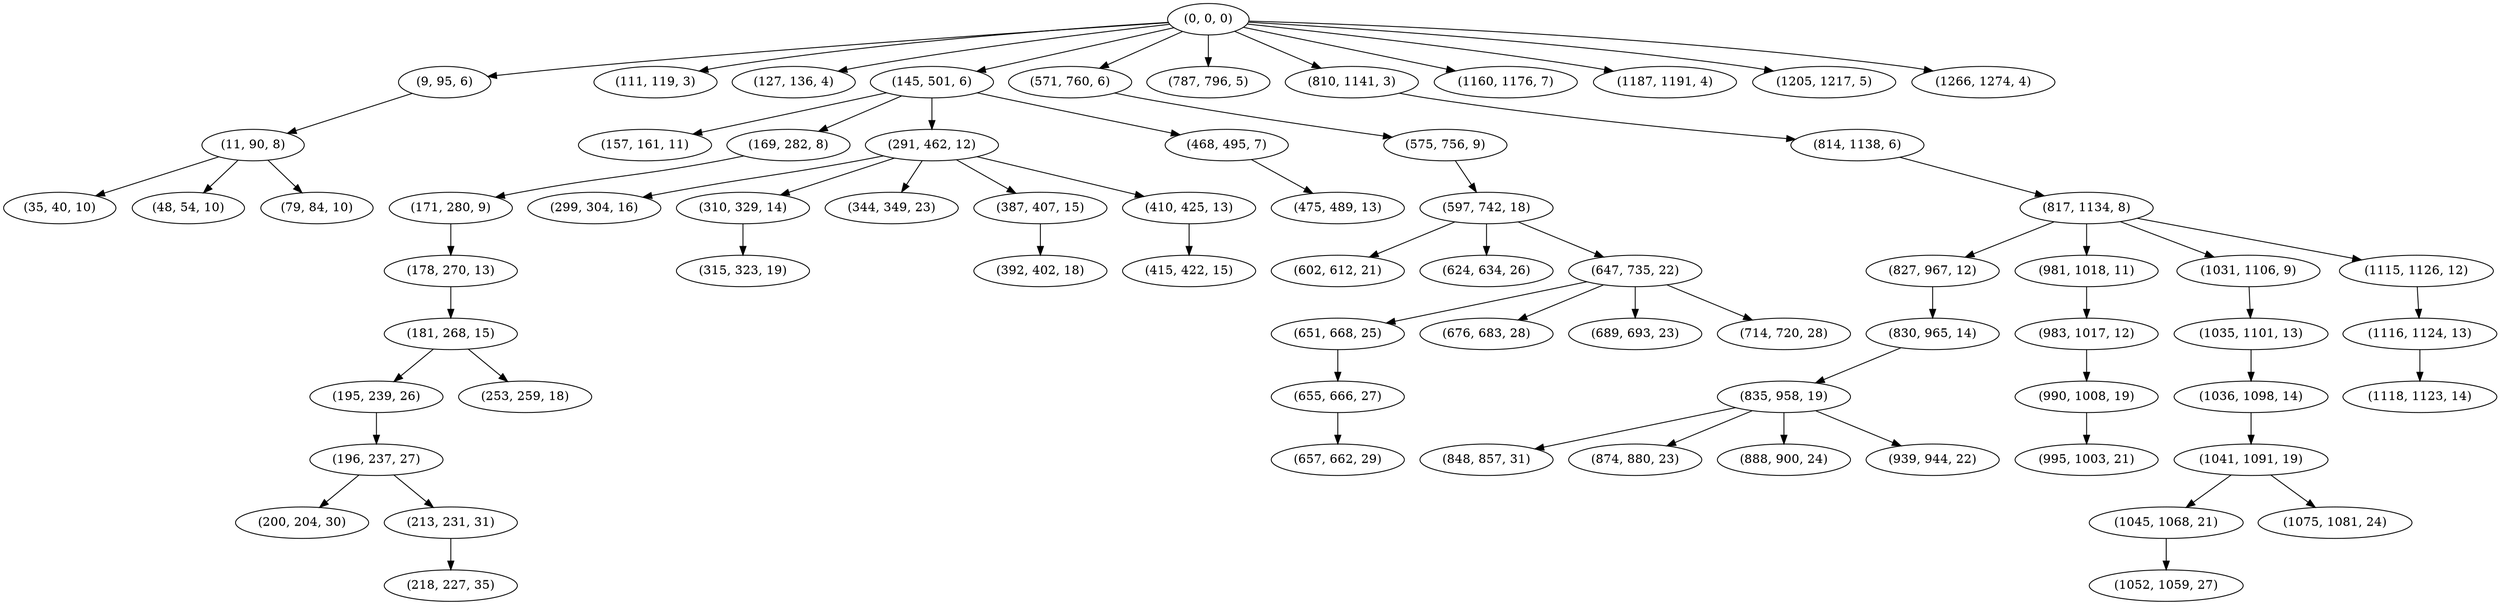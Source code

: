 digraph tree {
    "(0, 0, 0)";
    "(9, 95, 6)";
    "(11, 90, 8)";
    "(35, 40, 10)";
    "(48, 54, 10)";
    "(79, 84, 10)";
    "(111, 119, 3)";
    "(127, 136, 4)";
    "(145, 501, 6)";
    "(157, 161, 11)";
    "(169, 282, 8)";
    "(171, 280, 9)";
    "(178, 270, 13)";
    "(181, 268, 15)";
    "(195, 239, 26)";
    "(196, 237, 27)";
    "(200, 204, 30)";
    "(213, 231, 31)";
    "(218, 227, 35)";
    "(253, 259, 18)";
    "(291, 462, 12)";
    "(299, 304, 16)";
    "(310, 329, 14)";
    "(315, 323, 19)";
    "(344, 349, 23)";
    "(387, 407, 15)";
    "(392, 402, 18)";
    "(410, 425, 13)";
    "(415, 422, 15)";
    "(468, 495, 7)";
    "(475, 489, 13)";
    "(571, 760, 6)";
    "(575, 756, 9)";
    "(597, 742, 18)";
    "(602, 612, 21)";
    "(624, 634, 26)";
    "(647, 735, 22)";
    "(651, 668, 25)";
    "(655, 666, 27)";
    "(657, 662, 29)";
    "(676, 683, 28)";
    "(689, 693, 23)";
    "(714, 720, 28)";
    "(787, 796, 5)";
    "(810, 1141, 3)";
    "(814, 1138, 6)";
    "(817, 1134, 8)";
    "(827, 967, 12)";
    "(830, 965, 14)";
    "(835, 958, 19)";
    "(848, 857, 31)";
    "(874, 880, 23)";
    "(888, 900, 24)";
    "(939, 944, 22)";
    "(981, 1018, 11)";
    "(983, 1017, 12)";
    "(990, 1008, 19)";
    "(995, 1003, 21)";
    "(1031, 1106, 9)";
    "(1035, 1101, 13)";
    "(1036, 1098, 14)";
    "(1041, 1091, 19)";
    "(1045, 1068, 21)";
    "(1052, 1059, 27)";
    "(1075, 1081, 24)";
    "(1115, 1126, 12)";
    "(1116, 1124, 13)";
    "(1118, 1123, 14)";
    "(1160, 1176, 7)";
    "(1187, 1191, 4)";
    "(1205, 1217, 5)";
    "(1266, 1274, 4)";
    "(0, 0, 0)" -> "(9, 95, 6)";
    "(0, 0, 0)" -> "(111, 119, 3)";
    "(0, 0, 0)" -> "(127, 136, 4)";
    "(0, 0, 0)" -> "(145, 501, 6)";
    "(0, 0, 0)" -> "(571, 760, 6)";
    "(0, 0, 0)" -> "(787, 796, 5)";
    "(0, 0, 0)" -> "(810, 1141, 3)";
    "(0, 0, 0)" -> "(1160, 1176, 7)";
    "(0, 0, 0)" -> "(1187, 1191, 4)";
    "(0, 0, 0)" -> "(1205, 1217, 5)";
    "(0, 0, 0)" -> "(1266, 1274, 4)";
    "(9, 95, 6)" -> "(11, 90, 8)";
    "(11, 90, 8)" -> "(35, 40, 10)";
    "(11, 90, 8)" -> "(48, 54, 10)";
    "(11, 90, 8)" -> "(79, 84, 10)";
    "(145, 501, 6)" -> "(157, 161, 11)";
    "(145, 501, 6)" -> "(169, 282, 8)";
    "(145, 501, 6)" -> "(291, 462, 12)";
    "(145, 501, 6)" -> "(468, 495, 7)";
    "(169, 282, 8)" -> "(171, 280, 9)";
    "(171, 280, 9)" -> "(178, 270, 13)";
    "(178, 270, 13)" -> "(181, 268, 15)";
    "(181, 268, 15)" -> "(195, 239, 26)";
    "(181, 268, 15)" -> "(253, 259, 18)";
    "(195, 239, 26)" -> "(196, 237, 27)";
    "(196, 237, 27)" -> "(200, 204, 30)";
    "(196, 237, 27)" -> "(213, 231, 31)";
    "(213, 231, 31)" -> "(218, 227, 35)";
    "(291, 462, 12)" -> "(299, 304, 16)";
    "(291, 462, 12)" -> "(310, 329, 14)";
    "(291, 462, 12)" -> "(344, 349, 23)";
    "(291, 462, 12)" -> "(387, 407, 15)";
    "(291, 462, 12)" -> "(410, 425, 13)";
    "(310, 329, 14)" -> "(315, 323, 19)";
    "(387, 407, 15)" -> "(392, 402, 18)";
    "(410, 425, 13)" -> "(415, 422, 15)";
    "(468, 495, 7)" -> "(475, 489, 13)";
    "(571, 760, 6)" -> "(575, 756, 9)";
    "(575, 756, 9)" -> "(597, 742, 18)";
    "(597, 742, 18)" -> "(602, 612, 21)";
    "(597, 742, 18)" -> "(624, 634, 26)";
    "(597, 742, 18)" -> "(647, 735, 22)";
    "(647, 735, 22)" -> "(651, 668, 25)";
    "(647, 735, 22)" -> "(676, 683, 28)";
    "(647, 735, 22)" -> "(689, 693, 23)";
    "(647, 735, 22)" -> "(714, 720, 28)";
    "(651, 668, 25)" -> "(655, 666, 27)";
    "(655, 666, 27)" -> "(657, 662, 29)";
    "(810, 1141, 3)" -> "(814, 1138, 6)";
    "(814, 1138, 6)" -> "(817, 1134, 8)";
    "(817, 1134, 8)" -> "(827, 967, 12)";
    "(817, 1134, 8)" -> "(981, 1018, 11)";
    "(817, 1134, 8)" -> "(1031, 1106, 9)";
    "(817, 1134, 8)" -> "(1115, 1126, 12)";
    "(827, 967, 12)" -> "(830, 965, 14)";
    "(830, 965, 14)" -> "(835, 958, 19)";
    "(835, 958, 19)" -> "(848, 857, 31)";
    "(835, 958, 19)" -> "(874, 880, 23)";
    "(835, 958, 19)" -> "(888, 900, 24)";
    "(835, 958, 19)" -> "(939, 944, 22)";
    "(981, 1018, 11)" -> "(983, 1017, 12)";
    "(983, 1017, 12)" -> "(990, 1008, 19)";
    "(990, 1008, 19)" -> "(995, 1003, 21)";
    "(1031, 1106, 9)" -> "(1035, 1101, 13)";
    "(1035, 1101, 13)" -> "(1036, 1098, 14)";
    "(1036, 1098, 14)" -> "(1041, 1091, 19)";
    "(1041, 1091, 19)" -> "(1045, 1068, 21)";
    "(1041, 1091, 19)" -> "(1075, 1081, 24)";
    "(1045, 1068, 21)" -> "(1052, 1059, 27)";
    "(1115, 1126, 12)" -> "(1116, 1124, 13)";
    "(1116, 1124, 13)" -> "(1118, 1123, 14)";
}
